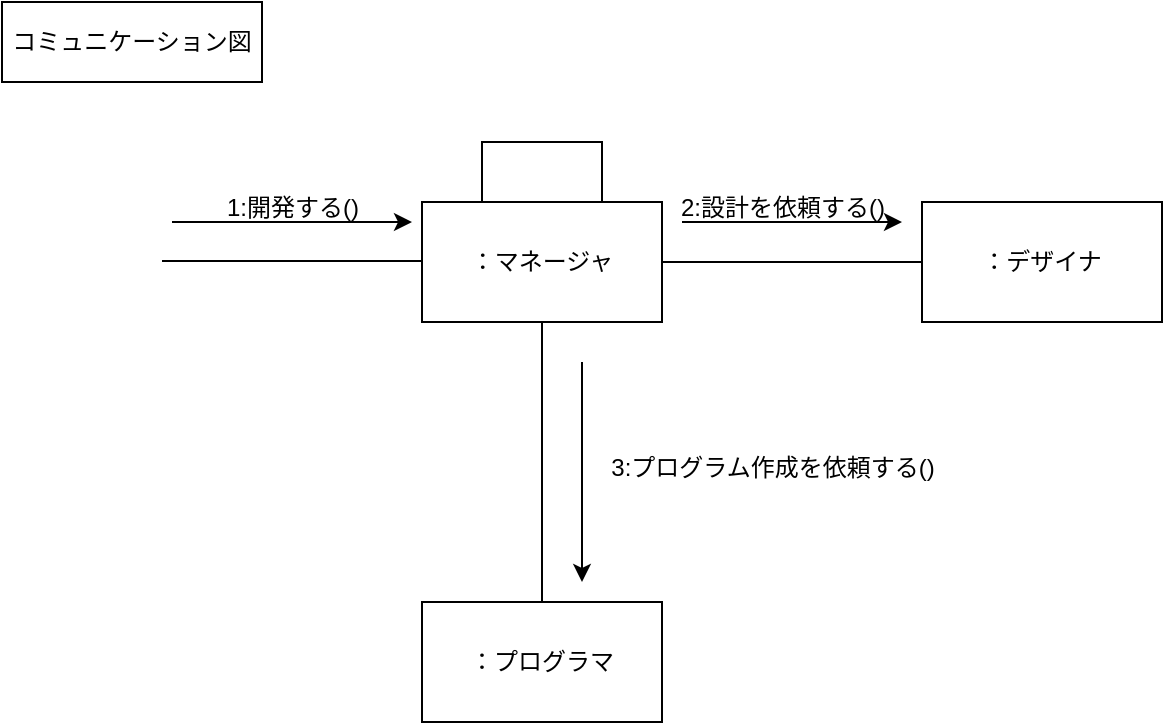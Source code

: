 <mxfile version="22.0.2" type="device">
  <diagram name="ページ1" id="NKPZZOQx5-XQ6p6UbQd2">
    <mxGraphModel dx="864" dy="549" grid="1" gridSize="10" guides="1" tooltips="1" connect="1" arrows="1" fold="1" page="1" pageScale="1" pageWidth="827" pageHeight="1169" math="0" shadow="0">
      <root>
        <mxCell id="0" />
        <mxCell id="1" parent="0" />
        <mxCell id="aP6pm0OyYkuhKLj-Sk2u-33" value="：マネージャ" style="rounded=0;whiteSpace=wrap;html=1;" parent="1" vertex="1">
          <mxGeometry x="310" y="840" width="120" height="60" as="geometry" />
        </mxCell>
        <mxCell id="aP6pm0OyYkuhKLj-Sk2u-34" value="" style="rounded=0;whiteSpace=wrap;html=1;" parent="1" vertex="1">
          <mxGeometry x="340" y="810" width="60" height="30" as="geometry" />
        </mxCell>
        <mxCell id="aP6pm0OyYkuhKLj-Sk2u-35" value="：デザイナ" style="rounded=0;whiteSpace=wrap;html=1;" parent="1" vertex="1">
          <mxGeometry x="560" y="840" width="120" height="60" as="geometry" />
        </mxCell>
        <mxCell id="aP6pm0OyYkuhKLj-Sk2u-36" value="：プログラマ" style="rounded=0;whiteSpace=wrap;html=1;" parent="1" vertex="1">
          <mxGeometry x="310" y="1040" width="120" height="60" as="geometry" />
        </mxCell>
        <mxCell id="aP6pm0OyYkuhKLj-Sk2u-37" value="" style="endArrow=none;html=1;rounded=0;exitX=1;exitY=0.5;exitDx=0;exitDy=0;entryX=0;entryY=0.5;entryDx=0;entryDy=0;" parent="1" source="aP6pm0OyYkuhKLj-Sk2u-33" target="aP6pm0OyYkuhKLj-Sk2u-35" edge="1">
          <mxGeometry width="50" height="50" relative="1" as="geometry">
            <mxPoint x="580" y="940" as="sourcePoint" />
            <mxPoint x="630" y="890" as="targetPoint" />
          </mxGeometry>
        </mxCell>
        <mxCell id="aP6pm0OyYkuhKLj-Sk2u-38" value="" style="endArrow=none;html=1;rounded=0;exitX=0.5;exitY=1;exitDx=0;exitDy=0;entryX=0.5;entryY=0;entryDx=0;entryDy=0;" parent="1" source="aP6pm0OyYkuhKLj-Sk2u-33" target="aP6pm0OyYkuhKLj-Sk2u-36" edge="1">
          <mxGeometry width="50" height="50" relative="1" as="geometry">
            <mxPoint x="430" y="990" as="sourcePoint" />
            <mxPoint x="560" y="990" as="targetPoint" />
          </mxGeometry>
        </mxCell>
        <mxCell id="aP6pm0OyYkuhKLj-Sk2u-43" value="" style="endArrow=classic;html=1;rounded=0;" parent="1" edge="1">
          <mxGeometry width="50" height="50" relative="1" as="geometry">
            <mxPoint x="440" y="850" as="sourcePoint" />
            <mxPoint x="550" y="850" as="targetPoint" />
          </mxGeometry>
        </mxCell>
        <mxCell id="aP6pm0OyYkuhKLj-Sk2u-44" value="2:設計を依頼する()" style="text;html=1;align=center;verticalAlign=middle;resizable=0;points=[];autosize=1;strokeColor=none;fillColor=none;" parent="1" vertex="1">
          <mxGeometry x="425" y="828" width="130" height="30" as="geometry" />
        </mxCell>
        <mxCell id="aP6pm0OyYkuhKLj-Sk2u-45" value="" style="endArrow=classic;html=1;rounded=0;" parent="1" edge="1">
          <mxGeometry width="50" height="50" relative="1" as="geometry">
            <mxPoint x="390" y="920" as="sourcePoint" />
            <mxPoint x="390" y="1030" as="targetPoint" />
          </mxGeometry>
        </mxCell>
        <mxCell id="aP6pm0OyYkuhKLj-Sk2u-46" value="3:プログラム作成を依頼する()" style="text;html=1;align=center;verticalAlign=middle;resizable=0;points=[];autosize=1;strokeColor=none;fillColor=none;" parent="1" vertex="1">
          <mxGeometry x="390" y="958" width="190" height="30" as="geometry" />
        </mxCell>
        <mxCell id="aP6pm0OyYkuhKLj-Sk2u-54" value="コミュニケーション図" style="rounded=0;whiteSpace=wrap;html=1;" parent="1" vertex="1">
          <mxGeometry x="100" y="740" width="130" height="40" as="geometry" />
        </mxCell>
        <mxCell id="-p8G_92hAPViej_gKdXv-1" value="" style="endArrow=none;html=1;rounded=0;exitX=1;exitY=0.5;exitDx=0;exitDy=0;entryX=0;entryY=0.5;entryDx=0;entryDy=0;" edge="1" parent="1">
          <mxGeometry width="50" height="50" relative="1" as="geometry">
            <mxPoint x="180" y="869.5" as="sourcePoint" />
            <mxPoint x="310" y="869.5" as="targetPoint" />
          </mxGeometry>
        </mxCell>
        <mxCell id="-p8G_92hAPViej_gKdXv-2" value="1:開発する()" style="text;html=1;align=center;verticalAlign=middle;resizable=0;points=[];autosize=1;strokeColor=none;fillColor=none;" vertex="1" parent="1">
          <mxGeometry x="200" y="828" width="90" height="30" as="geometry" />
        </mxCell>
        <mxCell id="-p8G_92hAPViej_gKdXv-3" value="" style="endArrow=classic;html=1;rounded=0;" edge="1" parent="1">
          <mxGeometry width="50" height="50" relative="1" as="geometry">
            <mxPoint x="185" y="850" as="sourcePoint" />
            <mxPoint x="305" y="850" as="targetPoint" />
          </mxGeometry>
        </mxCell>
      </root>
    </mxGraphModel>
  </diagram>
</mxfile>
